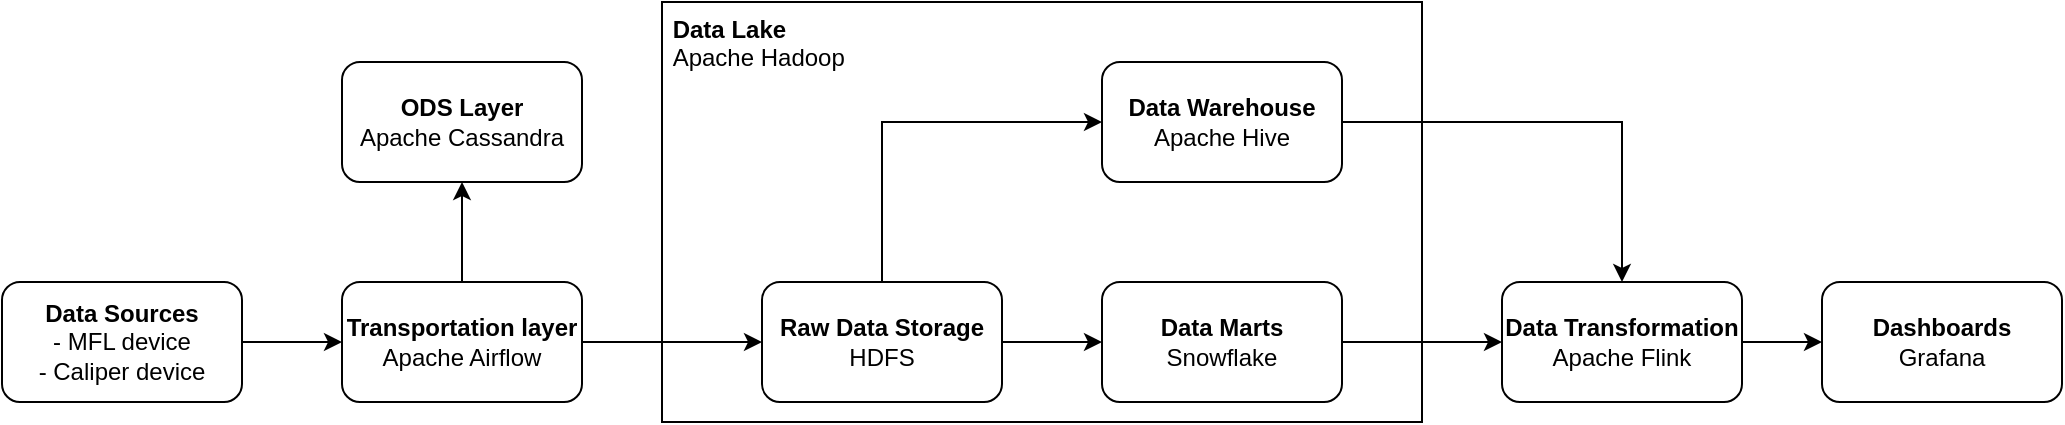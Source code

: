 <mxfile version="24.0.7" type="github">
  <diagram id="C5RBs43oDa-KdzZeNtuy" name="Page-1">
    <mxGraphModel dx="1185" dy="665" grid="1" gridSize="10" guides="1" tooltips="1" connect="1" arrows="1" fold="1" page="1" pageScale="1" pageWidth="1200" pageHeight="1920" math="0" shadow="0">
      <root>
        <mxCell id="WIyWlLk6GJQsqaUBKTNV-0" />
        <mxCell id="WIyWlLk6GJQsqaUBKTNV-1" parent="WIyWlLk6GJQsqaUBKTNV-0" />
        <mxCell id="s8YuQ6t4Lgw5tPjBB0R--9" value="&amp;nbsp;&lt;b&gt;Data Lake&lt;/b&gt;&lt;div&gt;&amp;nbsp;Apache Hadoop&lt;/div&gt;" style="rounded=0;whiteSpace=wrap;html=1;align=left;horizontal=1;verticalAlign=top;" vertex="1" parent="WIyWlLk6GJQsqaUBKTNV-1">
          <mxGeometry x="340" y="80" width="380" height="210" as="geometry" />
        </mxCell>
        <mxCell id="s8YuQ6t4Lgw5tPjBB0R--4" value="" style="edgeStyle=orthogonalEdgeStyle;rounded=0;orthogonalLoop=1;jettySize=auto;html=1;" edge="1" parent="WIyWlLk6GJQsqaUBKTNV-1" source="s8YuQ6t4Lgw5tPjBB0R--0" target="s8YuQ6t4Lgw5tPjBB0R--3">
          <mxGeometry relative="1" as="geometry" />
        </mxCell>
        <mxCell id="s8YuQ6t4Lgw5tPjBB0R--0" value="&lt;b&gt;Data Sources&lt;/b&gt;&lt;div&gt;- MFL device&lt;/div&gt;&lt;div&gt;- Caliper device&lt;/div&gt;" style="rounded=1;whiteSpace=wrap;html=1;" vertex="1" parent="WIyWlLk6GJQsqaUBKTNV-1">
          <mxGeometry x="10" y="220" width="120" height="60" as="geometry" />
        </mxCell>
        <mxCell id="s8YuQ6t4Lgw5tPjBB0R--11" value="" style="edgeStyle=orthogonalEdgeStyle;rounded=0;orthogonalLoop=1;jettySize=auto;html=1;" edge="1" parent="WIyWlLk6GJQsqaUBKTNV-1" source="s8YuQ6t4Lgw5tPjBB0R--1" target="s8YuQ6t4Lgw5tPjBB0R--10">
          <mxGeometry relative="1" as="geometry">
            <Array as="points">
              <mxPoint x="450" y="140" />
            </Array>
          </mxGeometry>
        </mxCell>
        <mxCell id="s8YuQ6t4Lgw5tPjBB0R--13" value="" style="edgeStyle=orthogonalEdgeStyle;rounded=0;orthogonalLoop=1;jettySize=auto;html=1;" edge="1" parent="WIyWlLk6GJQsqaUBKTNV-1" source="s8YuQ6t4Lgw5tPjBB0R--1" target="s8YuQ6t4Lgw5tPjBB0R--12">
          <mxGeometry relative="1" as="geometry" />
        </mxCell>
        <mxCell id="s8YuQ6t4Lgw5tPjBB0R--1" value="&lt;b&gt;Raw Data Storage&lt;/b&gt;&lt;div&gt;HDFS&lt;/div&gt;" style="whiteSpace=wrap;html=1;rounded=1;" vertex="1" parent="WIyWlLk6GJQsqaUBKTNV-1">
          <mxGeometry x="390" y="220" width="120" height="60" as="geometry" />
        </mxCell>
        <mxCell id="s8YuQ6t4Lgw5tPjBB0R--6" value="" style="edgeStyle=orthogonalEdgeStyle;rounded=0;orthogonalLoop=1;jettySize=auto;html=1;entryX=0;entryY=0.5;entryDx=0;entryDy=0;" edge="1" parent="WIyWlLk6GJQsqaUBKTNV-1" source="s8YuQ6t4Lgw5tPjBB0R--3" target="s8YuQ6t4Lgw5tPjBB0R--1">
          <mxGeometry relative="1" as="geometry">
            <mxPoint x="420" y="160" as="targetPoint" />
          </mxGeometry>
        </mxCell>
        <mxCell id="s8YuQ6t4Lgw5tPjBB0R--8" value="" style="edgeStyle=orthogonalEdgeStyle;rounded=0;orthogonalLoop=1;jettySize=auto;html=1;entryX=0.5;entryY=1;entryDx=0;entryDy=0;" edge="1" parent="WIyWlLk6GJQsqaUBKTNV-1" target="s8YuQ6t4Lgw5tPjBB0R--7">
          <mxGeometry relative="1" as="geometry">
            <mxPoint x="219.76" y="220" as="sourcePoint" />
            <mxPoint x="219.76" y="110" as="targetPoint" />
            <Array as="points">
              <mxPoint x="240" y="220" />
            </Array>
          </mxGeometry>
        </mxCell>
        <mxCell id="s8YuQ6t4Lgw5tPjBB0R--3" value="&lt;b&gt;Transportation layer&lt;/b&gt;&lt;div&gt;Apache Airflow&lt;/div&gt;" style="whiteSpace=wrap;html=1;rounded=1;" vertex="1" parent="WIyWlLk6GJQsqaUBKTNV-1">
          <mxGeometry x="180" y="220" width="120" height="60" as="geometry" />
        </mxCell>
        <mxCell id="s8YuQ6t4Lgw5tPjBB0R--7" value="&lt;b&gt;ODS Layer&lt;/b&gt;&lt;div&gt;Apache Cassandra&lt;/div&gt;" style="whiteSpace=wrap;html=1;rounded=1;" vertex="1" parent="WIyWlLk6GJQsqaUBKTNV-1">
          <mxGeometry x="180" y="110" width="120" height="60" as="geometry" />
        </mxCell>
        <mxCell id="s8YuQ6t4Lgw5tPjBB0R--17" value="" style="edgeStyle=orthogonalEdgeStyle;rounded=0;orthogonalLoop=1;jettySize=auto;html=1;entryX=0.5;entryY=0;entryDx=0;entryDy=0;" edge="1" parent="WIyWlLk6GJQsqaUBKTNV-1" source="s8YuQ6t4Lgw5tPjBB0R--10" target="s8YuQ6t4Lgw5tPjBB0R--14">
          <mxGeometry relative="1" as="geometry">
            <mxPoint x="840" y="210" as="targetPoint" />
          </mxGeometry>
        </mxCell>
        <mxCell id="s8YuQ6t4Lgw5tPjBB0R--10" value="&lt;b&gt;Data Warehouse&lt;/b&gt;&lt;div&gt;Apache Hive&lt;/div&gt;" style="whiteSpace=wrap;html=1;rounded=1;" vertex="1" parent="WIyWlLk6GJQsqaUBKTNV-1">
          <mxGeometry x="560" y="110" width="120" height="60" as="geometry" />
        </mxCell>
        <mxCell id="s8YuQ6t4Lgw5tPjBB0R--15" value="" style="edgeStyle=orthogonalEdgeStyle;rounded=0;orthogonalLoop=1;jettySize=auto;html=1;" edge="1" parent="WIyWlLk6GJQsqaUBKTNV-1" source="s8YuQ6t4Lgw5tPjBB0R--12" target="s8YuQ6t4Lgw5tPjBB0R--14">
          <mxGeometry relative="1" as="geometry" />
        </mxCell>
        <mxCell id="s8YuQ6t4Lgw5tPjBB0R--12" value="&lt;b&gt;Data Marts&lt;/b&gt;&lt;div&gt;Snowflake&lt;/div&gt;" style="whiteSpace=wrap;html=1;rounded=1;" vertex="1" parent="WIyWlLk6GJQsqaUBKTNV-1">
          <mxGeometry x="560" y="220" width="120" height="60" as="geometry" />
        </mxCell>
        <mxCell id="s8YuQ6t4Lgw5tPjBB0R--19" value="" style="edgeStyle=orthogonalEdgeStyle;rounded=0;orthogonalLoop=1;jettySize=auto;html=1;" edge="1" parent="WIyWlLk6GJQsqaUBKTNV-1" source="s8YuQ6t4Lgw5tPjBB0R--14" target="s8YuQ6t4Lgw5tPjBB0R--18">
          <mxGeometry relative="1" as="geometry" />
        </mxCell>
        <mxCell id="s8YuQ6t4Lgw5tPjBB0R--14" value="&lt;div&gt;&lt;b&gt;Data Transformation&lt;/b&gt;&lt;/div&gt;Apache Flink" style="whiteSpace=wrap;html=1;rounded=1;" vertex="1" parent="WIyWlLk6GJQsqaUBKTNV-1">
          <mxGeometry x="760" y="220" width="120" height="60" as="geometry" />
        </mxCell>
        <mxCell id="s8YuQ6t4Lgw5tPjBB0R--18" value="&lt;b&gt;Dashboards&lt;/b&gt;&lt;div&gt;Grafana&lt;/div&gt;" style="whiteSpace=wrap;html=1;rounded=1;" vertex="1" parent="WIyWlLk6GJQsqaUBKTNV-1">
          <mxGeometry x="920" y="220" width="120" height="60" as="geometry" />
        </mxCell>
      </root>
    </mxGraphModel>
  </diagram>
</mxfile>
